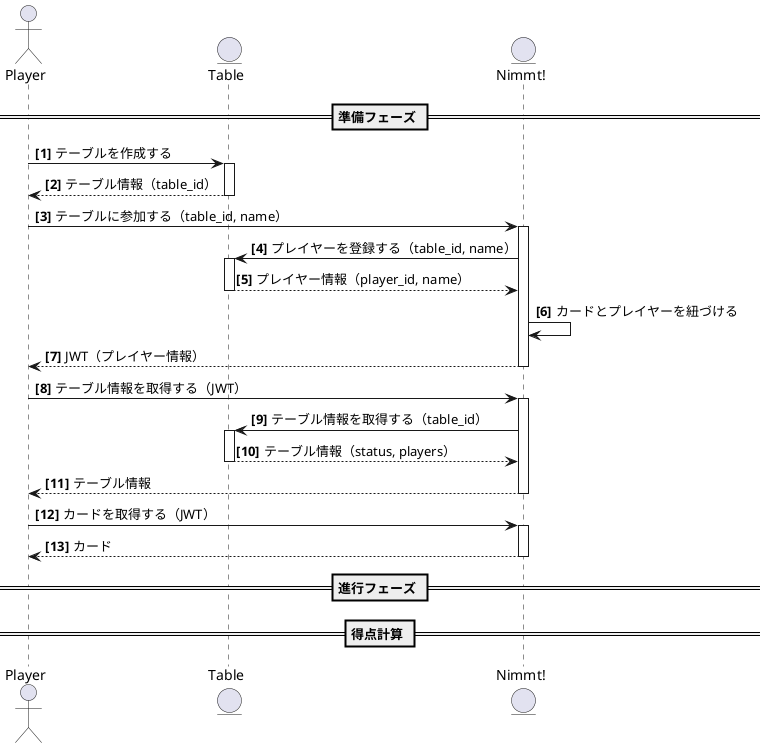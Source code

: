 @startuml nimmt

actor Player as user
entity Table as table
entity "Nimmt!" as nimmt

autonumber "<b>[0]"

== 準備フェーズ ==

user -> table: テーブルを作成する
activate table

table --> user: テーブル情報（table_id）
deactivate table

user -> nimmt: テーブルに参加する（table_id, name）
activate nimmt
nimmt -> table: プレイヤーを登録する（table_id, name）
activate table
table --> nimmt: プレイヤー情報（player_id, name）
deactivate table
nimmt -> nimmt: カードとプレイヤーを紐づける
nimmt --> user: JWT（プレイヤー情報）
deactivate nimmt

user -> nimmt: テーブル情報を取得する（JWT）
activate nimmt
nimmt -> table: テーブル情報を取得する（table_id）
activate table
table --> nimmt: テーブル情報（status, players）
deactivate table
nimmt --> user: テーブル情報
deactivate nimmt

user -> nimmt: カードを取得する（JWT）
activate nimmt
nimmt --> user: カード
deactivate nimmt

== 進行フェーズ ==


== 得点計算 ==

@enduml
